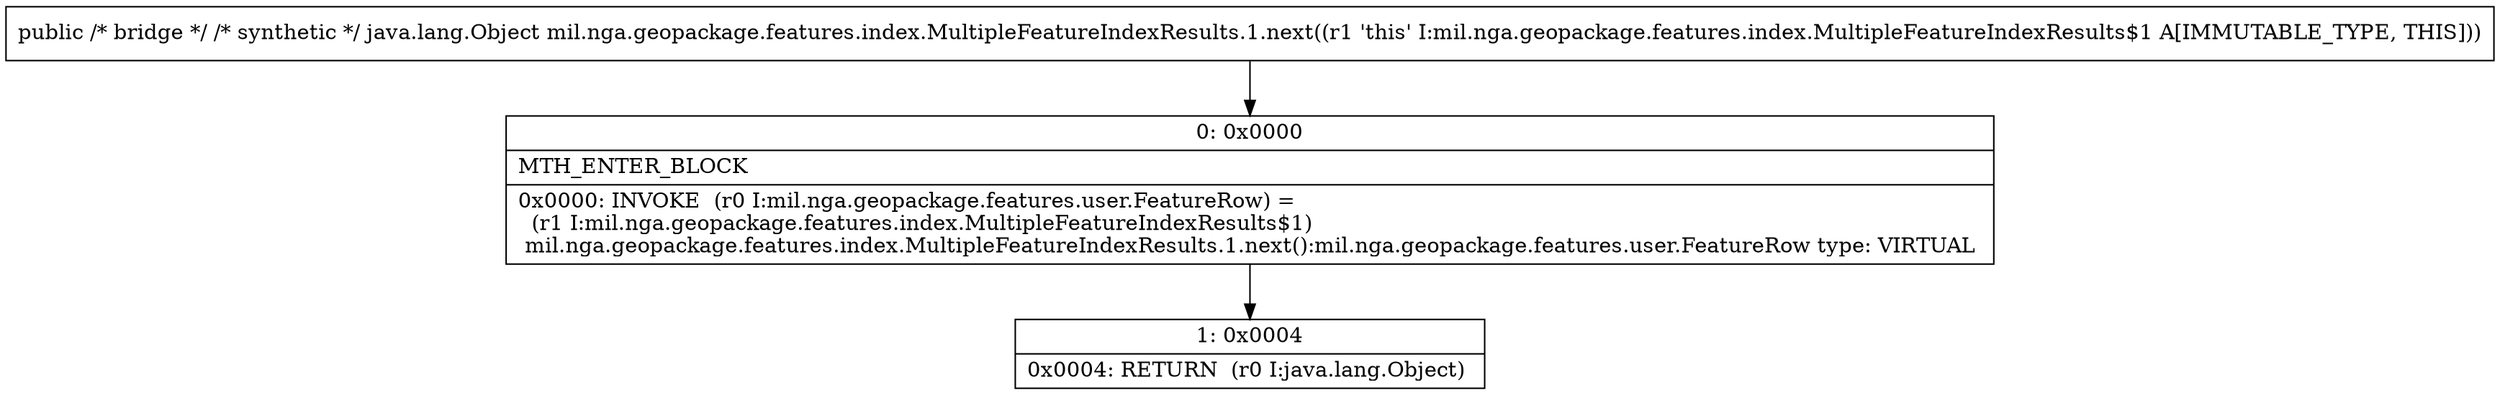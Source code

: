 digraph "CFG formil.nga.geopackage.features.index.MultipleFeatureIndexResults.1.next()Ljava\/lang\/Object;" {
Node_0 [shape=record,label="{0\:\ 0x0000|MTH_ENTER_BLOCK\l|0x0000: INVOKE  (r0 I:mil.nga.geopackage.features.user.FeatureRow) = \l  (r1 I:mil.nga.geopackage.features.index.MultipleFeatureIndexResults$1)\l mil.nga.geopackage.features.index.MultipleFeatureIndexResults.1.next():mil.nga.geopackage.features.user.FeatureRow type: VIRTUAL \l}"];
Node_1 [shape=record,label="{1\:\ 0x0004|0x0004: RETURN  (r0 I:java.lang.Object) \l}"];
MethodNode[shape=record,label="{public \/* bridge *\/ \/* synthetic *\/ java.lang.Object mil.nga.geopackage.features.index.MultipleFeatureIndexResults.1.next((r1 'this' I:mil.nga.geopackage.features.index.MultipleFeatureIndexResults$1 A[IMMUTABLE_TYPE, THIS])) }"];
MethodNode -> Node_0;
Node_0 -> Node_1;
}


